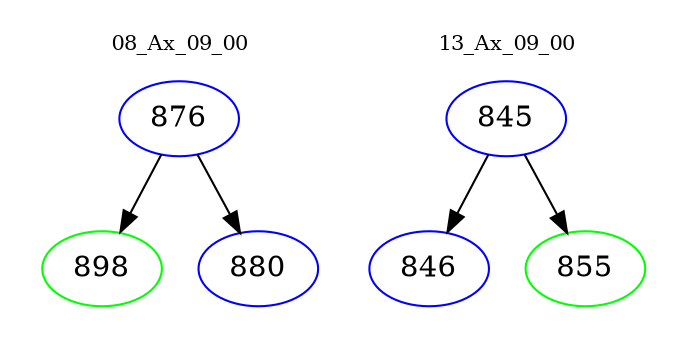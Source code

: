 digraph{
subgraph cluster_0 {
color = white
label = "08_Ax_09_00";
fontsize=10;
T0_876 [label="876", color="blue"]
T0_876 -> T0_898 [color="black"]
T0_898 [label="898", color="green"]
T0_876 -> T0_880 [color="black"]
T0_880 [label="880", color="blue"]
}
subgraph cluster_1 {
color = white
label = "13_Ax_09_00";
fontsize=10;
T1_845 [label="845", color="blue"]
T1_845 -> T1_846 [color="black"]
T1_846 [label="846", color="blue"]
T1_845 -> T1_855 [color="black"]
T1_855 [label="855", color="green"]
}
}
